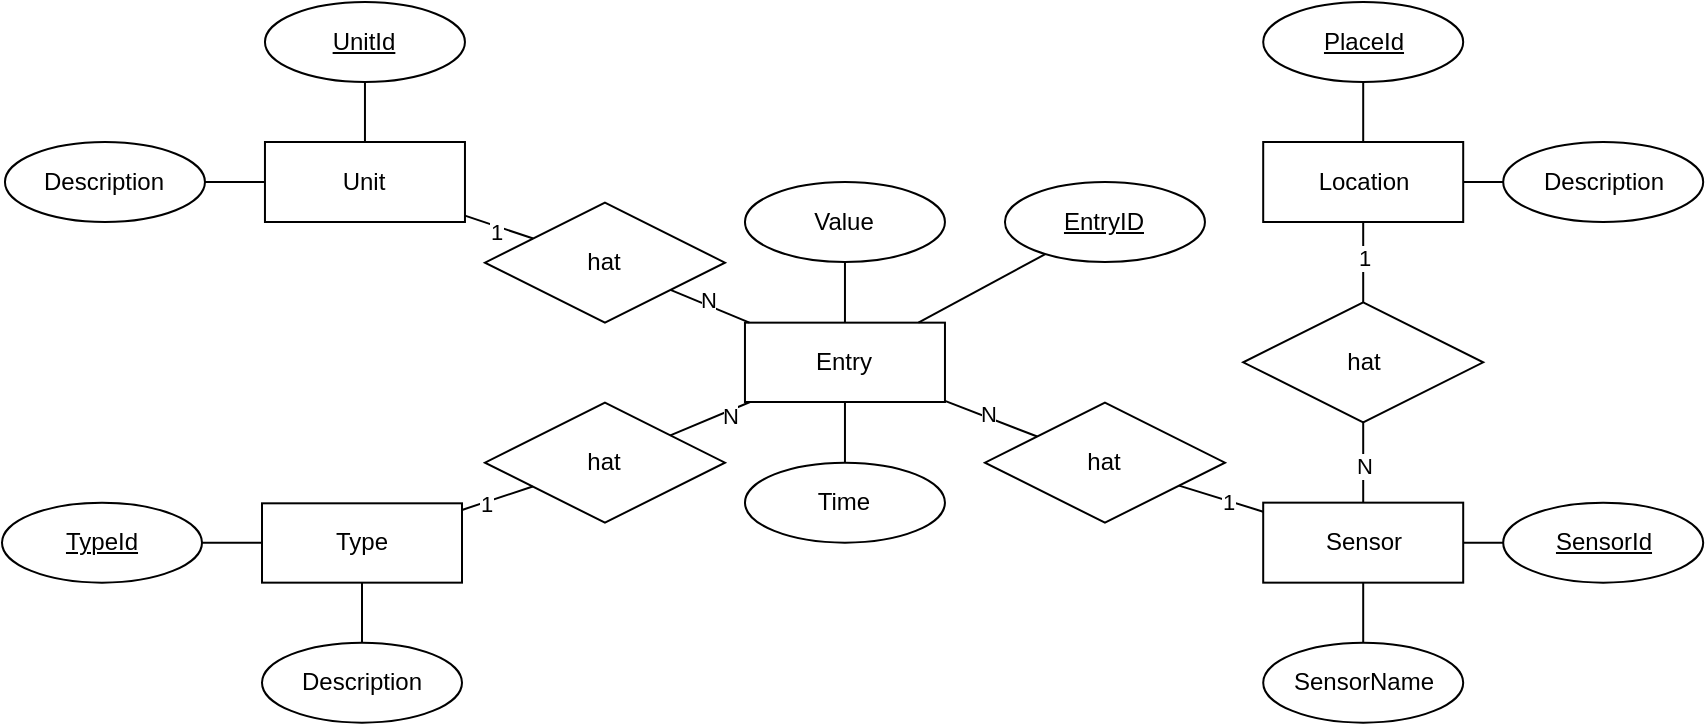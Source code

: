 <mxfile version="22.1.21" type="device">
  <diagram name="Page-1" id="-2UyJD43iTSD0TEnXJen">
    <mxGraphModel dx="2283" dy="589" grid="1" gridSize="10" guides="1" tooltips="1" connect="1" arrows="1" fold="1" page="1" pageScale="1" pageWidth="850" pageHeight="1100" math="0" shadow="0">
      <root>
        <mxCell id="0" />
        <mxCell id="1" parent="0" />
        <mxCell id="MxtwmpS4e-KDOFVvpH53-1" value="Unit" style="whiteSpace=wrap;html=1;align=center;" parent="1" vertex="1">
          <mxGeometry x="-718.52" y="70" width="100" height="40" as="geometry" />
        </mxCell>
        <mxCell id="MxtwmpS4e-KDOFVvpH53-2" value="Description" style="ellipse;whiteSpace=wrap;html=1;align=center;" parent="1" vertex="1">
          <mxGeometry x="-848.52" y="70" width="100" height="40" as="geometry" />
        </mxCell>
        <mxCell id="MxtwmpS4e-KDOFVvpH53-3" value="UnitId" style="ellipse;whiteSpace=wrap;html=1;align=center;fontStyle=4;" parent="1" vertex="1">
          <mxGeometry x="-718.52" width="100" height="40" as="geometry" />
        </mxCell>
        <mxCell id="MxtwmpS4e-KDOFVvpH53-4" value="" style="endArrow=none;html=1;rounded=0;" parent="1" source="MxtwmpS4e-KDOFVvpH53-3" target="MxtwmpS4e-KDOFVvpH53-1" edge="1">
          <mxGeometry relative="1" as="geometry">
            <mxPoint x="-488.52" y="190" as="sourcePoint" />
            <mxPoint x="-328.52" y="190" as="targetPoint" />
          </mxGeometry>
        </mxCell>
        <mxCell id="MxtwmpS4e-KDOFVvpH53-5" value="" style="endArrow=none;html=1;rounded=0;" parent="1" source="MxtwmpS4e-KDOFVvpH53-2" target="MxtwmpS4e-KDOFVvpH53-1" edge="1">
          <mxGeometry relative="1" as="geometry">
            <mxPoint x="-658.52" y="50" as="sourcePoint" />
            <mxPoint x="-658.52" y="80" as="targetPoint" />
          </mxGeometry>
        </mxCell>
        <mxCell id="MxtwmpS4e-KDOFVvpH53-17" value="Location" style="whiteSpace=wrap;html=1;align=center;" parent="1" vertex="1">
          <mxGeometry x="-219.4" y="70" width="100" height="40" as="geometry" />
        </mxCell>
        <mxCell id="MxtwmpS4e-KDOFVvpH53-18" value="Description" style="ellipse;whiteSpace=wrap;html=1;align=center;" parent="1" vertex="1">
          <mxGeometry x="-99.4" y="70" width="100" height="40" as="geometry" />
        </mxCell>
        <mxCell id="MxtwmpS4e-KDOFVvpH53-19" value="PlaceId" style="ellipse;whiteSpace=wrap;html=1;align=center;fontStyle=4;" parent="1" vertex="1">
          <mxGeometry x="-219.4" width="100" height="40" as="geometry" />
        </mxCell>
        <mxCell id="MxtwmpS4e-KDOFVvpH53-20" value="" style="endArrow=none;html=1;rounded=0;" parent="1" source="MxtwmpS4e-KDOFVvpH53-19" target="MxtwmpS4e-KDOFVvpH53-17" edge="1">
          <mxGeometry relative="1" as="geometry">
            <mxPoint x="10.6" y="190" as="sourcePoint" />
            <mxPoint x="170.6" y="190" as="targetPoint" />
          </mxGeometry>
        </mxCell>
        <mxCell id="MxtwmpS4e-KDOFVvpH53-21" value="" style="endArrow=none;html=1;rounded=0;" parent="1" source="MxtwmpS4e-KDOFVvpH53-18" target="MxtwmpS4e-KDOFVvpH53-17" edge="1">
          <mxGeometry relative="1" as="geometry">
            <mxPoint x="-159.4" y="50" as="sourcePoint" />
            <mxPoint x="-159.4" y="80" as="targetPoint" />
          </mxGeometry>
        </mxCell>
        <mxCell id="MxtwmpS4e-KDOFVvpH53-22" value="Type" style="whiteSpace=wrap;html=1;align=center;" parent="1" vertex="1">
          <mxGeometry x="-720" y="250.66" width="100" height="39.67" as="geometry" />
        </mxCell>
        <mxCell id="MxtwmpS4e-KDOFVvpH53-23" value="Description" style="ellipse;whiteSpace=wrap;html=1;align=center;" parent="1" vertex="1">
          <mxGeometry x="-720" y="320.33" width="100" height="40" as="geometry" />
        </mxCell>
        <mxCell id="MxtwmpS4e-KDOFVvpH53-24" value="TypeId" style="ellipse;whiteSpace=wrap;html=1;align=center;fontStyle=4;" parent="1" vertex="1">
          <mxGeometry x="-850" y="250.33" width="100" height="40" as="geometry" />
        </mxCell>
        <mxCell id="MxtwmpS4e-KDOFVvpH53-25" value="" style="endArrow=none;html=1;rounded=0;" parent="1" source="MxtwmpS4e-KDOFVvpH53-24" target="MxtwmpS4e-KDOFVvpH53-22" edge="1">
          <mxGeometry relative="1" as="geometry">
            <mxPoint x="-500" y="370.33" as="sourcePoint" />
            <mxPoint x="-340" y="370.33" as="targetPoint" />
          </mxGeometry>
        </mxCell>
        <mxCell id="MxtwmpS4e-KDOFVvpH53-26" value="" style="endArrow=none;html=1;rounded=0;" parent="1" source="MxtwmpS4e-KDOFVvpH53-23" target="MxtwmpS4e-KDOFVvpH53-22" edge="1">
          <mxGeometry relative="1" as="geometry">
            <mxPoint x="-670" y="230.33" as="sourcePoint" />
            <mxPoint x="-670" y="260.33" as="targetPoint" />
          </mxGeometry>
        </mxCell>
        <mxCell id="MxtwmpS4e-KDOFVvpH53-33" value="Sensor" style="whiteSpace=wrap;html=1;align=center;" parent="1" vertex="1">
          <mxGeometry x="-219.4" y="250.33" width="100" height="40" as="geometry" />
        </mxCell>
        <mxCell id="MxtwmpS4e-KDOFVvpH53-34" value="SensorName" style="ellipse;whiteSpace=wrap;html=1;align=center;" parent="1" vertex="1">
          <mxGeometry x="-219.4" y="320.33" width="100" height="40" as="geometry" />
        </mxCell>
        <mxCell id="MxtwmpS4e-KDOFVvpH53-35" value="SensorId" style="ellipse;whiteSpace=wrap;html=1;align=center;fontStyle=4;" parent="1" vertex="1">
          <mxGeometry x="-99.4" y="250.33" width="100" height="40" as="geometry" />
        </mxCell>
        <mxCell id="MxtwmpS4e-KDOFVvpH53-36" value="" style="endArrow=none;html=1;rounded=0;" parent="1" source="MxtwmpS4e-KDOFVvpH53-35" target="MxtwmpS4e-KDOFVvpH53-33" edge="1">
          <mxGeometry relative="1" as="geometry">
            <mxPoint x="10.6" y="360.0" as="sourcePoint" />
            <mxPoint x="170.6" y="360.0" as="targetPoint" />
          </mxGeometry>
        </mxCell>
        <mxCell id="MxtwmpS4e-KDOFVvpH53-37" value="" style="endArrow=none;html=1;rounded=0;" parent="1" source="MxtwmpS4e-KDOFVvpH53-34" target="MxtwmpS4e-KDOFVvpH53-33" edge="1">
          <mxGeometry relative="1" as="geometry">
            <mxPoint x="-159.4" y="220" as="sourcePoint" />
            <mxPoint x="-159.4" y="250" as="targetPoint" />
          </mxGeometry>
        </mxCell>
        <mxCell id="MxtwmpS4e-KDOFVvpH53-41" value="" style="endArrow=none;html=1;rounded=0;" parent="1" source="MxtwmpS4e-KDOFVvpH53-17" target="MxtwmpS4e-KDOFVvpH53-42" edge="1">
          <mxGeometry relative="1" as="geometry">
            <mxPoint x="-229.4" y="230.33" as="sourcePoint" />
            <mxPoint x="-69.4" y="230.33" as="targetPoint" />
          </mxGeometry>
        </mxCell>
        <mxCell id="MxtwmpS4e-KDOFVvpH53-43" value="1" style="edgeLabel;html=1;align=center;verticalAlign=middle;resizable=0;points=[];" parent="MxtwmpS4e-KDOFVvpH53-41" vertex="1" connectable="0">
          <mxGeometry x="-0.642" relative="1" as="geometry">
            <mxPoint y="11" as="offset" />
          </mxGeometry>
        </mxCell>
        <mxCell id="MxtwmpS4e-KDOFVvpH53-42" value="hat" style="shape=rhombus;perimeter=rhombusPerimeter;whiteSpace=wrap;html=1;align=center;" parent="1" vertex="1">
          <mxGeometry x="-229.4" y="150.17" width="120" height="60" as="geometry" />
        </mxCell>
        <mxCell id="MxtwmpS4e-KDOFVvpH53-44" value="" style="endArrow=none;html=1;rounded=0;" parent="1" source="MxtwmpS4e-KDOFVvpH53-33" target="MxtwmpS4e-KDOFVvpH53-42" edge="1">
          <mxGeometry relative="1" as="geometry">
            <mxPoint x="-209.4" y="138.33" as="sourcePoint" />
            <mxPoint x="-344.4" y="187.33" as="targetPoint" />
          </mxGeometry>
        </mxCell>
        <mxCell id="MxtwmpS4e-KDOFVvpH53-45" value="N" style="edgeLabel;html=1;align=center;verticalAlign=middle;resizable=0;points=[];" parent="MxtwmpS4e-KDOFVvpH53-44" vertex="1" connectable="0">
          <mxGeometry x="-0.642" relative="1" as="geometry">
            <mxPoint y="-12" as="offset" />
          </mxGeometry>
        </mxCell>
        <mxCell id="MxtwmpS4e-KDOFVvpH53-55" value="hat" style="shape=rhombus;perimeter=rhombusPerimeter;whiteSpace=wrap;html=1;align=center;" parent="1" vertex="1">
          <mxGeometry x="-608.52" y="200.33" width="120" height="60" as="geometry" />
        </mxCell>
        <mxCell id="MxtwmpS4e-KDOFVvpH53-56" value="" style="endArrow=none;html=1;rounded=0;" parent="1" source="pCF61Jhj3OPDjZUYvopH-2" target="MxtwmpS4e-KDOFVvpH53-55" edge="1">
          <mxGeometry relative="1" as="geometry">
            <mxPoint x="-718.52" y="210" as="sourcePoint" />
            <mxPoint x="-558.52" y="210" as="targetPoint" />
          </mxGeometry>
        </mxCell>
        <mxCell id="MxtwmpS4e-KDOFVvpH53-57" value="N" style="edgeLabel;html=1;align=center;verticalAlign=middle;resizable=0;points=[];" parent="MxtwmpS4e-KDOFVvpH53-56" vertex="1" connectable="0">
          <mxGeometry x="-0.47" y="2" relative="1" as="geometry">
            <mxPoint as="offset" />
          </mxGeometry>
        </mxCell>
        <mxCell id="MxtwmpS4e-KDOFVvpH53-58" value="" style="endArrow=none;html=1;rounded=0;" parent="1" source="MxtwmpS4e-KDOFVvpH53-55" target="MxtwmpS4e-KDOFVvpH53-22" edge="1">
          <mxGeometry relative="1" as="geometry">
            <mxPoint x="-718.52" y="210" as="sourcePoint" />
            <mxPoint x="-558.52" y="210" as="targetPoint" />
          </mxGeometry>
        </mxCell>
        <mxCell id="MxtwmpS4e-KDOFVvpH53-59" value="1" style="edgeLabel;html=1;align=center;verticalAlign=middle;resizable=0;points=[];" parent="MxtwmpS4e-KDOFVvpH53-58" vertex="1" connectable="0">
          <mxGeometry x="0.369" y="1" relative="1" as="geometry">
            <mxPoint as="offset" />
          </mxGeometry>
        </mxCell>
        <mxCell id="MxtwmpS4e-KDOFVvpH53-65" value="Value" style="ellipse;whiteSpace=wrap;html=1;align=center;" parent="1" vertex="1">
          <mxGeometry x="-478.52" y="90" width="100" height="40" as="geometry" />
        </mxCell>
        <mxCell id="MxtwmpS4e-KDOFVvpH53-66" value="Time" style="ellipse;whiteSpace=wrap;html=1;align=center;" parent="1" vertex="1">
          <mxGeometry x="-478.52" y="230.33" width="100" height="40" as="geometry" />
        </mxCell>
        <mxCell id="pCF61Jhj3OPDjZUYvopH-2" value="Entry" style="whiteSpace=wrap;html=1;align=center;" vertex="1" parent="1">
          <mxGeometry x="-478.52" y="160.33" width="100" height="39.67" as="geometry" />
        </mxCell>
        <mxCell id="pCF61Jhj3OPDjZUYvopH-3" value="hat" style="shape=rhombus;perimeter=rhombusPerimeter;whiteSpace=wrap;html=1;align=center;" vertex="1" parent="1">
          <mxGeometry x="-358.52" y="200.33" width="120" height="60" as="geometry" />
        </mxCell>
        <mxCell id="pCF61Jhj3OPDjZUYvopH-4" value="hat" style="shape=rhombus;perimeter=rhombusPerimeter;whiteSpace=wrap;html=1;align=center;" vertex="1" parent="1">
          <mxGeometry x="-608.52" y="100.33" width="120" height="60" as="geometry" />
        </mxCell>
        <mxCell id="pCF61Jhj3OPDjZUYvopH-5" value="" style="endArrow=none;html=1;rounded=0;" edge="1" parent="1" source="MxtwmpS4e-KDOFVvpH53-1" target="pCF61Jhj3OPDjZUYvopH-4">
          <mxGeometry relative="1" as="geometry">
            <mxPoint x="-378.52" y="230.33" as="sourcePoint" />
            <mxPoint x="-218.52" y="230.33" as="targetPoint" />
          </mxGeometry>
        </mxCell>
        <mxCell id="pCF61Jhj3OPDjZUYvopH-6" value="1" style="edgeLabel;html=1;align=center;verticalAlign=middle;resizable=0;points=[];" vertex="1" connectable="0" parent="pCF61Jhj3OPDjZUYvopH-5">
          <mxGeometry x="-0.049" y="-3" relative="1" as="geometry">
            <mxPoint as="offset" />
          </mxGeometry>
        </mxCell>
        <mxCell id="pCF61Jhj3OPDjZUYvopH-7" value="" style="endArrow=none;html=1;rounded=0;" edge="1" parent="1" source="pCF61Jhj3OPDjZUYvopH-4" target="pCF61Jhj3OPDjZUYvopH-2">
          <mxGeometry relative="1" as="geometry">
            <mxPoint x="-378.52" y="230.33" as="sourcePoint" />
            <mxPoint x="-218.52" y="230.33" as="targetPoint" />
          </mxGeometry>
        </mxCell>
        <mxCell id="pCF61Jhj3OPDjZUYvopH-8" value="N" style="edgeLabel;html=1;align=center;verticalAlign=middle;resizable=0;points=[];" vertex="1" connectable="0" parent="pCF61Jhj3OPDjZUYvopH-7">
          <mxGeometry x="-0.138" y="3" relative="1" as="geometry">
            <mxPoint as="offset" />
          </mxGeometry>
        </mxCell>
        <mxCell id="pCF61Jhj3OPDjZUYvopH-9" value="" style="endArrow=none;html=1;rounded=0;" edge="1" parent="1" source="pCF61Jhj3OPDjZUYvopH-2" target="MxtwmpS4e-KDOFVvpH53-65">
          <mxGeometry relative="1" as="geometry">
            <mxPoint x="-378.52" y="230.33" as="sourcePoint" />
            <mxPoint x="-218.52" y="230.33" as="targetPoint" />
          </mxGeometry>
        </mxCell>
        <mxCell id="pCF61Jhj3OPDjZUYvopH-10" value="" style="endArrow=none;html=1;rounded=0;" edge="1" parent="1" source="pCF61Jhj3OPDjZUYvopH-2" target="MxtwmpS4e-KDOFVvpH53-66">
          <mxGeometry relative="1" as="geometry">
            <mxPoint x="-375.52" y="180.33" as="sourcePoint" />
            <mxPoint x="-371.52" y="140.33" as="targetPoint" />
          </mxGeometry>
        </mxCell>
        <mxCell id="pCF61Jhj3OPDjZUYvopH-11" value="" style="endArrow=none;html=1;rounded=0;" edge="1" parent="1" source="pCF61Jhj3OPDjZUYvopH-2" target="pCF61Jhj3OPDjZUYvopH-3">
          <mxGeometry relative="1" as="geometry">
            <mxPoint x="-328.52" y="183.33" as="sourcePoint" />
            <mxPoint x="-296.52" y="172.33" as="targetPoint" />
          </mxGeometry>
        </mxCell>
        <mxCell id="pCF61Jhj3OPDjZUYvopH-12" value="N" style="edgeLabel;html=1;align=center;verticalAlign=middle;resizable=0;points=[];" vertex="1" connectable="0" parent="pCF61Jhj3OPDjZUYvopH-11">
          <mxGeometry x="-0.083" y="2" relative="1" as="geometry">
            <mxPoint as="offset" />
          </mxGeometry>
        </mxCell>
        <mxCell id="pCF61Jhj3OPDjZUYvopH-13" value="" style="endArrow=none;html=1;rounded=0;" edge="1" parent="1" source="pCF61Jhj3OPDjZUYvopH-3" target="MxtwmpS4e-KDOFVvpH53-33">
          <mxGeometry relative="1" as="geometry">
            <mxPoint x="-318.52" y="193.33" as="sourcePoint" />
            <mxPoint x="-286.52" y="182.33" as="targetPoint" />
          </mxGeometry>
        </mxCell>
        <mxCell id="pCF61Jhj3OPDjZUYvopH-14" value="1" style="edgeLabel;html=1;align=center;verticalAlign=middle;resizable=0;points=[];" vertex="1" connectable="0" parent="pCF61Jhj3OPDjZUYvopH-13">
          <mxGeometry x="0.154" relative="1" as="geometry">
            <mxPoint as="offset" />
          </mxGeometry>
        </mxCell>
        <mxCell id="pCF61Jhj3OPDjZUYvopH-16" value="&lt;u&gt;EntryID&lt;/u&gt;" style="ellipse;whiteSpace=wrap;html=1;align=center;" vertex="1" parent="1">
          <mxGeometry x="-348.52" y="90" width="100" height="40" as="geometry" />
        </mxCell>
        <mxCell id="pCF61Jhj3OPDjZUYvopH-18" value="" style="endArrow=none;html=1;rounded=0;" edge="1" parent="1" source="pCF61Jhj3OPDjZUYvopH-2" target="pCF61Jhj3OPDjZUYvopH-16">
          <mxGeometry relative="1" as="geometry">
            <mxPoint x="-418.52" y="170.33" as="sourcePoint" />
            <mxPoint x="-418.52" y="140.33" as="targetPoint" />
          </mxGeometry>
        </mxCell>
      </root>
    </mxGraphModel>
  </diagram>
</mxfile>
